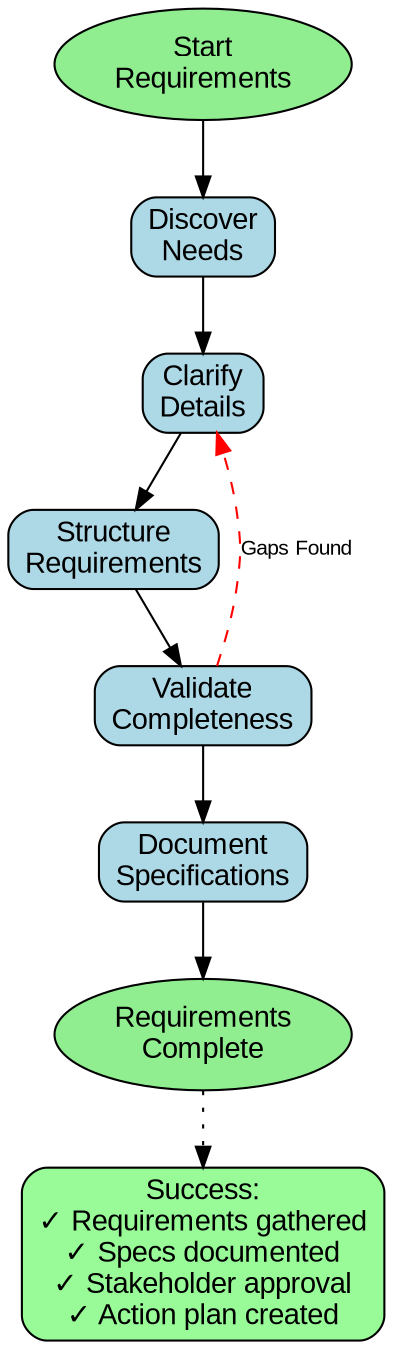 digraph InteractivePlanner {
    rankdir=TB;
    node [shape=box, style="rounded,filled", fillcolor=lightblue, fontname="Arial"];
    edge [fontname="Arial", fontsize=10];

    start [label="Start\nRequirements", shape=ellipse, fillcolor=lightgreen];
    end [label="Requirements\nComplete", shape=ellipse, fillcolor=lightgreen];

    discover [label="Discover\nNeeds"];
    clarify [label="Clarify\nDetails"];
    structure [label="Structure\nRequirements"];
    validate [label="Validate\nCompleteness"];
    document [label="Document\nSpecifications"];

    start -> discover;
    discover -> clarify;
    clarify -> structure;
    structure -> validate;
    validate -> document;
    document -> end;

    validate -> clarify [label="Gaps Found", color=red, style=dashed];

    // Success criteria
    criteria [label="Success:\n✓ Requirements gathered\n✓ Specs documented\n✓ Stakeholder approval\n✓ Action plan created",
              shape=box, fillcolor=palegreen];

    end -> criteria [style=dotted];
}
